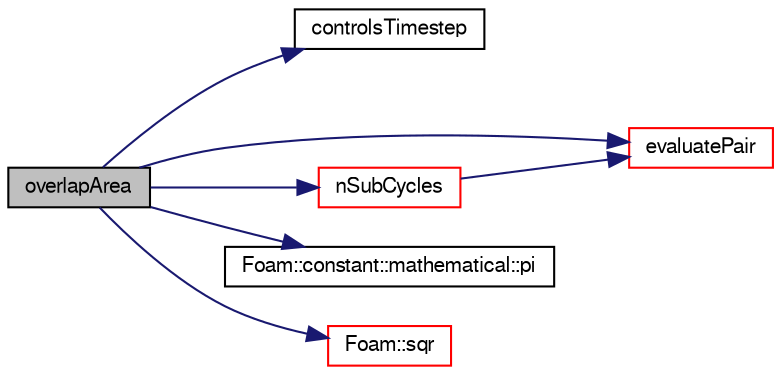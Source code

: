 digraph "overlapArea"
{
  bgcolor="transparent";
  edge [fontname="FreeSans",fontsize="10",labelfontname="FreeSans",labelfontsize="10"];
  node [fontname="FreeSans",fontsize="10",shape=record];
  rankdir="LR";
  Node11 [label="overlapArea",height=0.2,width=0.4,color="black", fillcolor="grey75", style="filled", fontcolor="black"];
  Node11 -> Node12 [color="midnightblue",fontsize="10",style="solid",fontname="FreeSans"];
  Node12 [label="controlsTimestep",height=0.2,width=0.4,color="black",URL="$a24030.html#aedd63d6992a46d6d43b8ae1dbd1c63d4",tooltip="Whether the PairModel has a timestep limit that will. "];
  Node11 -> Node13 [color="midnightblue",fontsize="10",style="solid",fontname="FreeSans"];
  Node13 [label="evaluatePair",height=0.2,width=0.4,color="red",URL="$a24030.html#ae1cc94e2fac97f062d2352b6971da03a",tooltip="Calculate the pair interaction between parcels. "];
  Node11 -> Node23 [color="midnightblue",fontsize="10",style="solid",fontname="FreeSans"];
  Node23 [label="nSubCycles",height=0.2,width=0.4,color="red",URL="$a24030.html#a1648fff6a6972eaeeccb2c126c5f1c26",tooltip="For PairModels that control the timestep, calculate the. "];
  Node23 -> Node13 [color="midnightblue",fontsize="10",style="solid",fontname="FreeSans"];
  Node11 -> Node25 [color="midnightblue",fontsize="10",style="solid",fontname="FreeSans"];
  Node25 [label="Foam::constant::mathematical::pi",height=0.2,width=0.4,color="black",URL="$a21162.html#a731b8788a4c01586c35266c7ca4fed04"];
  Node11 -> Node26 [color="midnightblue",fontsize="10",style="solid",fontname="FreeSans"];
  Node26 [label="Foam::sqr",height=0.2,width=0.4,color="red",URL="$a21124.html#a277dc11c581d53826ab5090b08f3b17b"];
}
